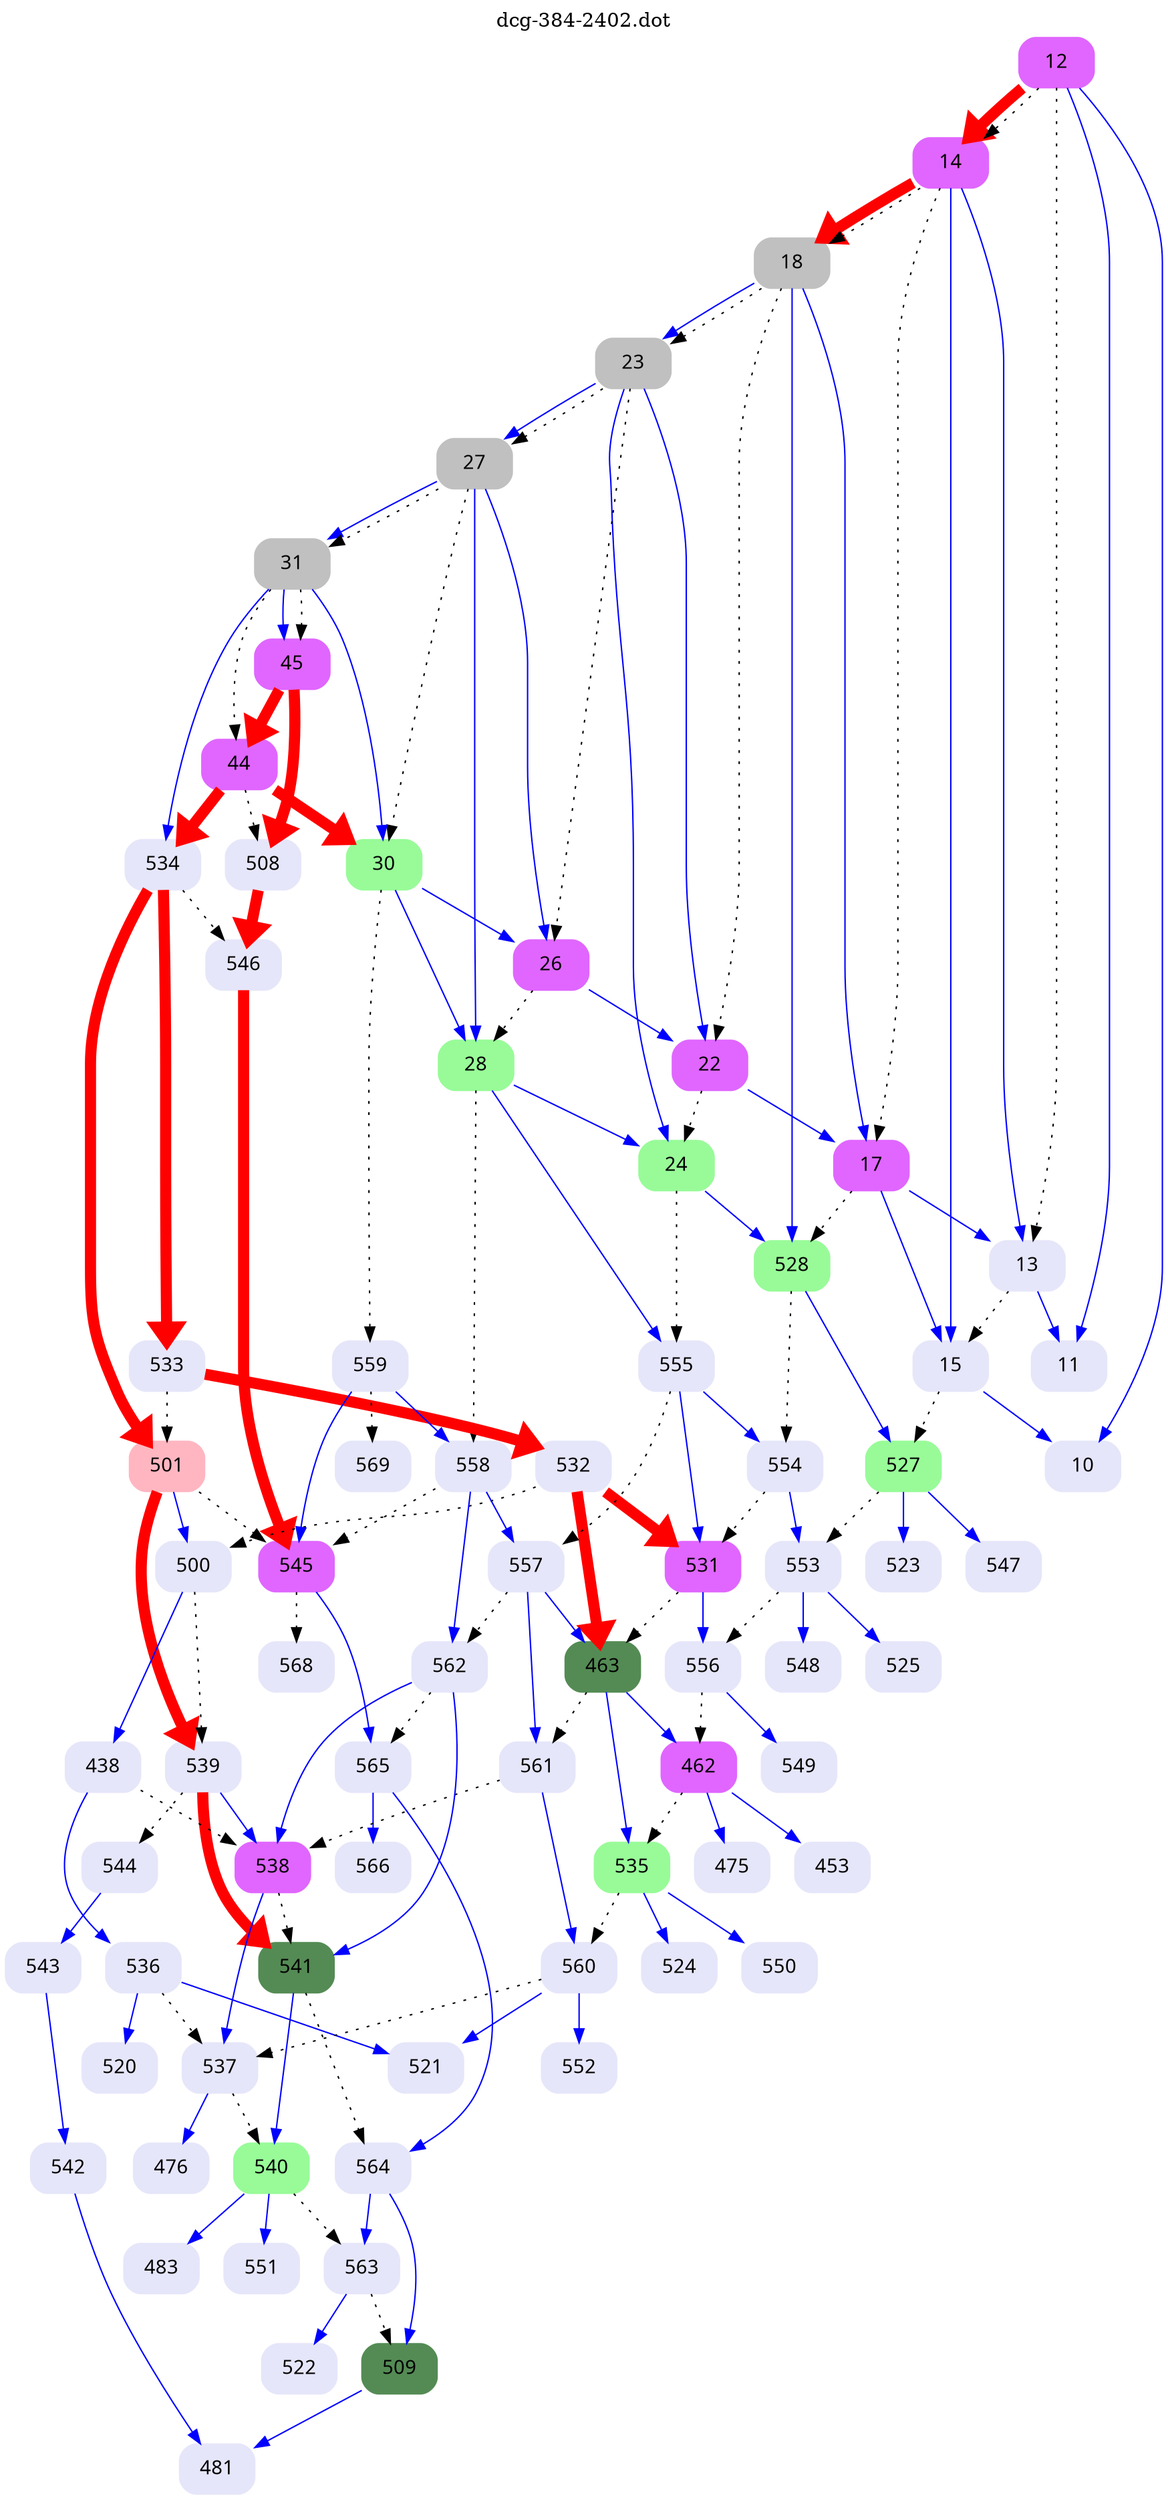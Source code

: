 digraph dcg_384 {
  labelloc="t";
  label="dcg-384-2402.dot";
  node [fontname="sans-serif"];
  node [shape=box style="rounded,filled"];
  n12 [label="12" color=mediumorchid1];
  n12 -> n11 [color=blue penwidth=1];
  n12 -> n10 [color=blue penwidth=1];
  n12 -> n14 [color=red penwidth=8];
  n12 -> n13 [style=dotted,label=""];
  n12 -> n14 [style=dotted,label=""];
  n14 [label="14" color=mediumorchid1];
  n14 -> n13 [color=blue penwidth=1];
  n14 -> n15 [color=blue penwidth=1];
  n14 -> n18 [color=red penwidth=8];
  n14 -> n17 [style=dotted,label=""];
  n14 -> n18 [style=dotted,label=""];
  n18 [label="18" color=grey];
  n18 -> n17 [color=blue penwidth=1];
  n18 -> n528 [color=blue penwidth=1];
  n18 -> n23 [color=blue penwidth=1];
  n18 -> n22 [style=dotted,label=""];
  n18 -> n23 [style=dotted,label=""];
  n23 [label="23" color=grey];
  n23 -> n22 [color=blue penwidth=1];
  n23 -> n24 [color=blue penwidth=1];
  n23 -> n27 [color=blue penwidth=1];
  n23 -> n26 [style=dotted,label=""];
  n23 -> n27 [style=dotted,label=""];
  n27 [label="27" color=grey];
  n27 -> n26 [color=blue penwidth=1];
  n27 -> n28 [color=blue penwidth=1];
  n27 -> n31 [color=blue penwidth=1];
  n27 -> n30 [style=dotted,label=""];
  n27 -> n31 [style=dotted,label=""];
  n31 [label="31" color=grey];
  n31 -> n30 [color=blue penwidth=1];
  n31 -> n534 [color=blue penwidth=1];
  n31 -> n45 [color=blue penwidth=1];
  n31 -> n44 [style=dotted,label=""];
  n31 -> n45 [style=dotted,label=""];
  n45 [label="45" color=mediumorchid1];
  n45 -> n44 [color=red penwidth=8];
  n45 -> n508 [color=red penwidth=8];
  n508 [label="508" color=lavender];
  n508 -> n546 [color=red penwidth=8];
  n546 [label="546" color=lavender];
  n546 -> n545 [color=red penwidth=8];
  n545 [label="545" color=mediumorchid1];
  n545 -> n565 [color=blue penwidth=1];
  n545 -> n568 [style=dotted,label=""];
  n565 [label="565" color=lavender];
  n565 -> n564 [color=blue penwidth=1];
  n565 -> n566 [color=blue penwidth=1];
  n566 [label="566" color=lavender];
  n564 [label="564" color=lavender];
  n564 -> n563 [color=blue penwidth=1];
  n564 -> n509 [color=blue penwidth=1];
  n509 [label="509" color=palegreen4];
  n509 -> n481 [color=blue penwidth=1];
  n481 [label="481" color=lavender];
  n563 [label="563" color=lavender];
  n563 -> n522 [color=blue penwidth=1];
  n563 -> n509 [style=dotted,label=""];
  n522 [label="522" color=lavender];
  n568 [label="568" color=lavender];
  n44 [label="44" color=mediumorchid1];
  n44 -> n30 [color=red penwidth=8];
  n44 -> n534 [color=red penwidth=8];
  n44 -> n508 [style=dotted,label=""];
  n534 [label="534" color=lavender];
  n534 -> n533 [color=red penwidth=8];
  n534 -> n501 [color=red penwidth=8];
  n534 -> n546 [style=dotted,label=""];
  n501 [label="501" color=lightpink];
  n501 -> n500 [color=blue penwidth=1];
  n501 -> n539 [color=red penwidth=8];
  n501 -> n545 [style=dotted,label=""];
  n539 [label="539" color=lavender];
  n539 -> n538 [color=blue penwidth=1];
  n539 -> n541 [color=red penwidth=8];
  n539 -> n544 [style=dotted,label=""];
  n541 [label="541" color=palegreen4];
  n541 -> n540 [color=blue penwidth=1];
  n541 -> n564 [style=dotted,label=""];
  n540 [label="540" color=palegreen];
  n540 -> n483 [color=blue penwidth=1];
  n540 -> n551 [color=blue penwidth=1];
  n540 -> n563 [style=dotted,label=""];
  n551 [label="551" color=lavender];
  n483 [label="483" color=lavender];
  n538 [label="538" color=mediumorchid1];
  n538 -> n537 [color=blue penwidth=1];
  n538 -> n541 [style=dotted,label=""];
  n537 [label="537" color=lavender];
  n537 -> n476 [color=blue penwidth=1];
  n537 -> n540 [style=dotted,label=""];
  n476 [label="476" color=lavender];
  n544 [label="544" color=lavender];
  n544 -> n543 [color=blue penwidth=1];
  n543 [label="543" color=lavender];
  n543 -> n542 [color=blue penwidth=1];
  n542 [label="542" color=lavender];
  n542 -> n481 [color=blue penwidth=1];
  n500 [label="500" color=lavender];
  n500 -> n438 [color=blue penwidth=1];
  n500 -> n539 [style=dotted,label=""];
  n438 [label="438" color=lavender];
  n438 -> n536 [color=blue penwidth=1];
  n438 -> n538 [style=dotted,label=""];
  n536 [label="536" color=lavender];
  n536 -> n520 [color=blue penwidth=1];
  n536 -> n521 [color=blue penwidth=1];
  n536 -> n537 [style=dotted,label=""];
  n521 [label="521" color=lavender];
  n520 [label="520" color=lavender];
  n533 [label="533" color=lavender];
  n533 -> n532 [color=red penwidth=8];
  n533 -> n501 [style=dotted,label=""];
  n532 [label="532" color=lavender];
  n532 -> n531 [color=red penwidth=8];
  n532 -> n463 [color=red penwidth=8];
  n532 -> n500 [style=dotted,label=""];
  n463 [label="463" color=palegreen4];
  n463 -> n462 [color=blue penwidth=1];
  n463 -> n535 [color=blue penwidth=1];
  n463 -> n561 [style=dotted,label=""];
  n535 [label="535" color=palegreen];
  n535 -> n524 [color=blue penwidth=1];
  n535 -> n550 [color=blue penwidth=1];
  n535 -> n560 [style=dotted,label=""];
  n550 [label="550" color=lavender];
  n524 [label="524" color=lavender];
  n560 [label="560" color=lavender];
  n560 -> n552 [color=blue penwidth=1];
  n560 -> n521 [color=blue penwidth=1];
  n560 -> n537 [style=dotted,label=""];
  n552 [label="552" color=lavender];
  n462 [label="462" color=mediumorchid1];
  n462 -> n453 [color=blue penwidth=1];
  n462 -> n475 [color=blue penwidth=1];
  n462 -> n535 [style=dotted,label=""];
  n475 [label="475" color=lavender];
  n453 [label="453" color=lavender];
  n561 [label="561" color=lavender];
  n561 -> n560 [color=blue penwidth=1];
  n561 -> n538 [style=dotted,label=""];
  n531 [label="531" color=mediumorchid1];
  n531 -> n556 [color=blue penwidth=1];
  n531 -> n463 [style=dotted,label=""];
  n556 [label="556" color=lavender];
  n556 -> n549 [color=blue penwidth=1];
  n556 -> n462 [style=dotted,label=""];
  n549 [label="549" color=lavender];
  n30 [label="30" color=palegreen];
  n30 -> n26 [color=blue penwidth=1];
  n30 -> n28 [color=blue penwidth=1];
  n30 -> n559 [style=dotted,label=""];
  n28 [label="28" color=palegreen];
  n28 -> n24 [color=blue penwidth=1];
  n28 -> n555 [color=blue penwidth=1];
  n28 -> n558 [style=dotted,label=""];
  n555 [label="555" color=lavender];
  n555 -> n554 [color=blue penwidth=1];
  n555 -> n531 [color=blue penwidth=1];
  n555 -> n557 [style=dotted,label=""];
  n554 [label="554" color=lavender];
  n554 -> n553 [color=blue penwidth=1];
  n554 -> n531 [style=dotted,label=""];
  n553 [label="553" color=lavender];
  n553 -> n548 [color=blue penwidth=1];
  n553 -> n525 [color=blue penwidth=1];
  n553 -> n556 [style=dotted,label=""];
  n525 [label="525" color=lavender];
  n548 [label="548" color=lavender];
  n557 [label="557" color=lavender];
  n557 -> n463 [color=blue penwidth=1];
  n557 -> n561 [color=blue penwidth=1];
  n557 -> n562 [style=dotted,label=""];
  n562 [label="562" color=lavender];
  n562 -> n538 [color=blue penwidth=1];
  n562 -> n541 [color=blue penwidth=1];
  n562 -> n565 [style=dotted,label=""];
  n24 [label="24" color=palegreen];
  n24 -> n528 [color=blue penwidth=1];
  n24 -> n555 [style=dotted,label=""];
  n528 [label="528" color=palegreen];
  n528 -> n527 [color=blue penwidth=1];
  n528 -> n554 [style=dotted,label=""];
  n527 [label="527" color=palegreen];
  n527 -> n523 [color=blue penwidth=1];
  n527 -> n547 [color=blue penwidth=1];
  n527 -> n553 [style=dotted,label=""];
  n547 [label="547" color=lavender];
  n523 [label="523" color=lavender];
  n558 [label="558" color=lavender];
  n558 -> n557 [color=blue penwidth=1];
  n558 -> n562 [color=blue penwidth=1];
  n558 -> n545 [style=dotted,label=""];
  n26 [label="26" color=mediumorchid1];
  n26 -> n22 [color=blue penwidth=1];
  n26 -> n28 [style=dotted,label=""];
  n22 [label="22" color=mediumorchid1];
  n22 -> n17 [color=blue penwidth=1];
  n22 -> n24 [style=dotted,label=""];
  n17 [label="17" color=mediumorchid1];
  n17 -> n13 [color=blue penwidth=1];
  n17 -> n15 [color=blue penwidth=1];
  n17 -> n528 [style=dotted,label=""];
  n15 [label="15" color=lavender];
  n15 -> n10 [color=blue penwidth=1];
  n15 -> n527 [style=dotted,label=""];
  n10 [label="10" color=lavender];
  n13 [label="13" color=lavender];
  n13 -> n11 [color=blue penwidth=1];
  n13 -> n15 [style=dotted,label=""];
  n11 [label="11" color=lavender];
  n559 [label="559" color=lavender];
  n559 -> n558 [color=blue penwidth=1];
  n559 -> n545 [color=blue penwidth=1];
  n559 -> n569 [style=dotted,label=""];
  n569 [label="569" color=lavender];
}
